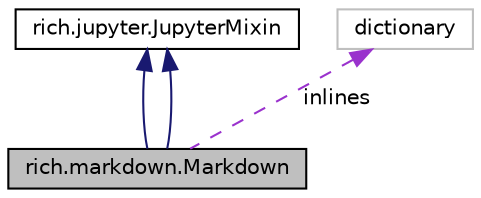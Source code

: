 digraph "rich.markdown.Markdown"
{
 // LATEX_PDF_SIZE
  edge [fontname="Helvetica",fontsize="10",labelfontname="Helvetica",labelfontsize="10"];
  node [fontname="Helvetica",fontsize="10",shape=record];
  Node1 [label="rich.markdown.Markdown",height=0.2,width=0.4,color="black", fillcolor="grey75", style="filled", fontcolor="black",tooltip=" "];
  Node2 -> Node1 [dir="back",color="midnightblue",fontsize="10",style="solid",fontname="Helvetica"];
  Node2 [label="rich.jupyter.JupyterMixin",height=0.2,width=0.4,color="black", fillcolor="white", style="filled",URL="$classrich_1_1jupyter_1_1JupyterMixin.html",tooltip=" "];
  Node2 -> Node1 [dir="back",color="midnightblue",fontsize="10",style="solid",fontname="Helvetica"];
  Node3 -> Node1 [dir="back",color="darkorchid3",fontsize="10",style="dashed",label=" inlines" ,fontname="Helvetica"];
  Node3 [label="dictionary",height=0.2,width=0.4,color="grey75", fillcolor="white", style="filled",tooltip=" "];
}
